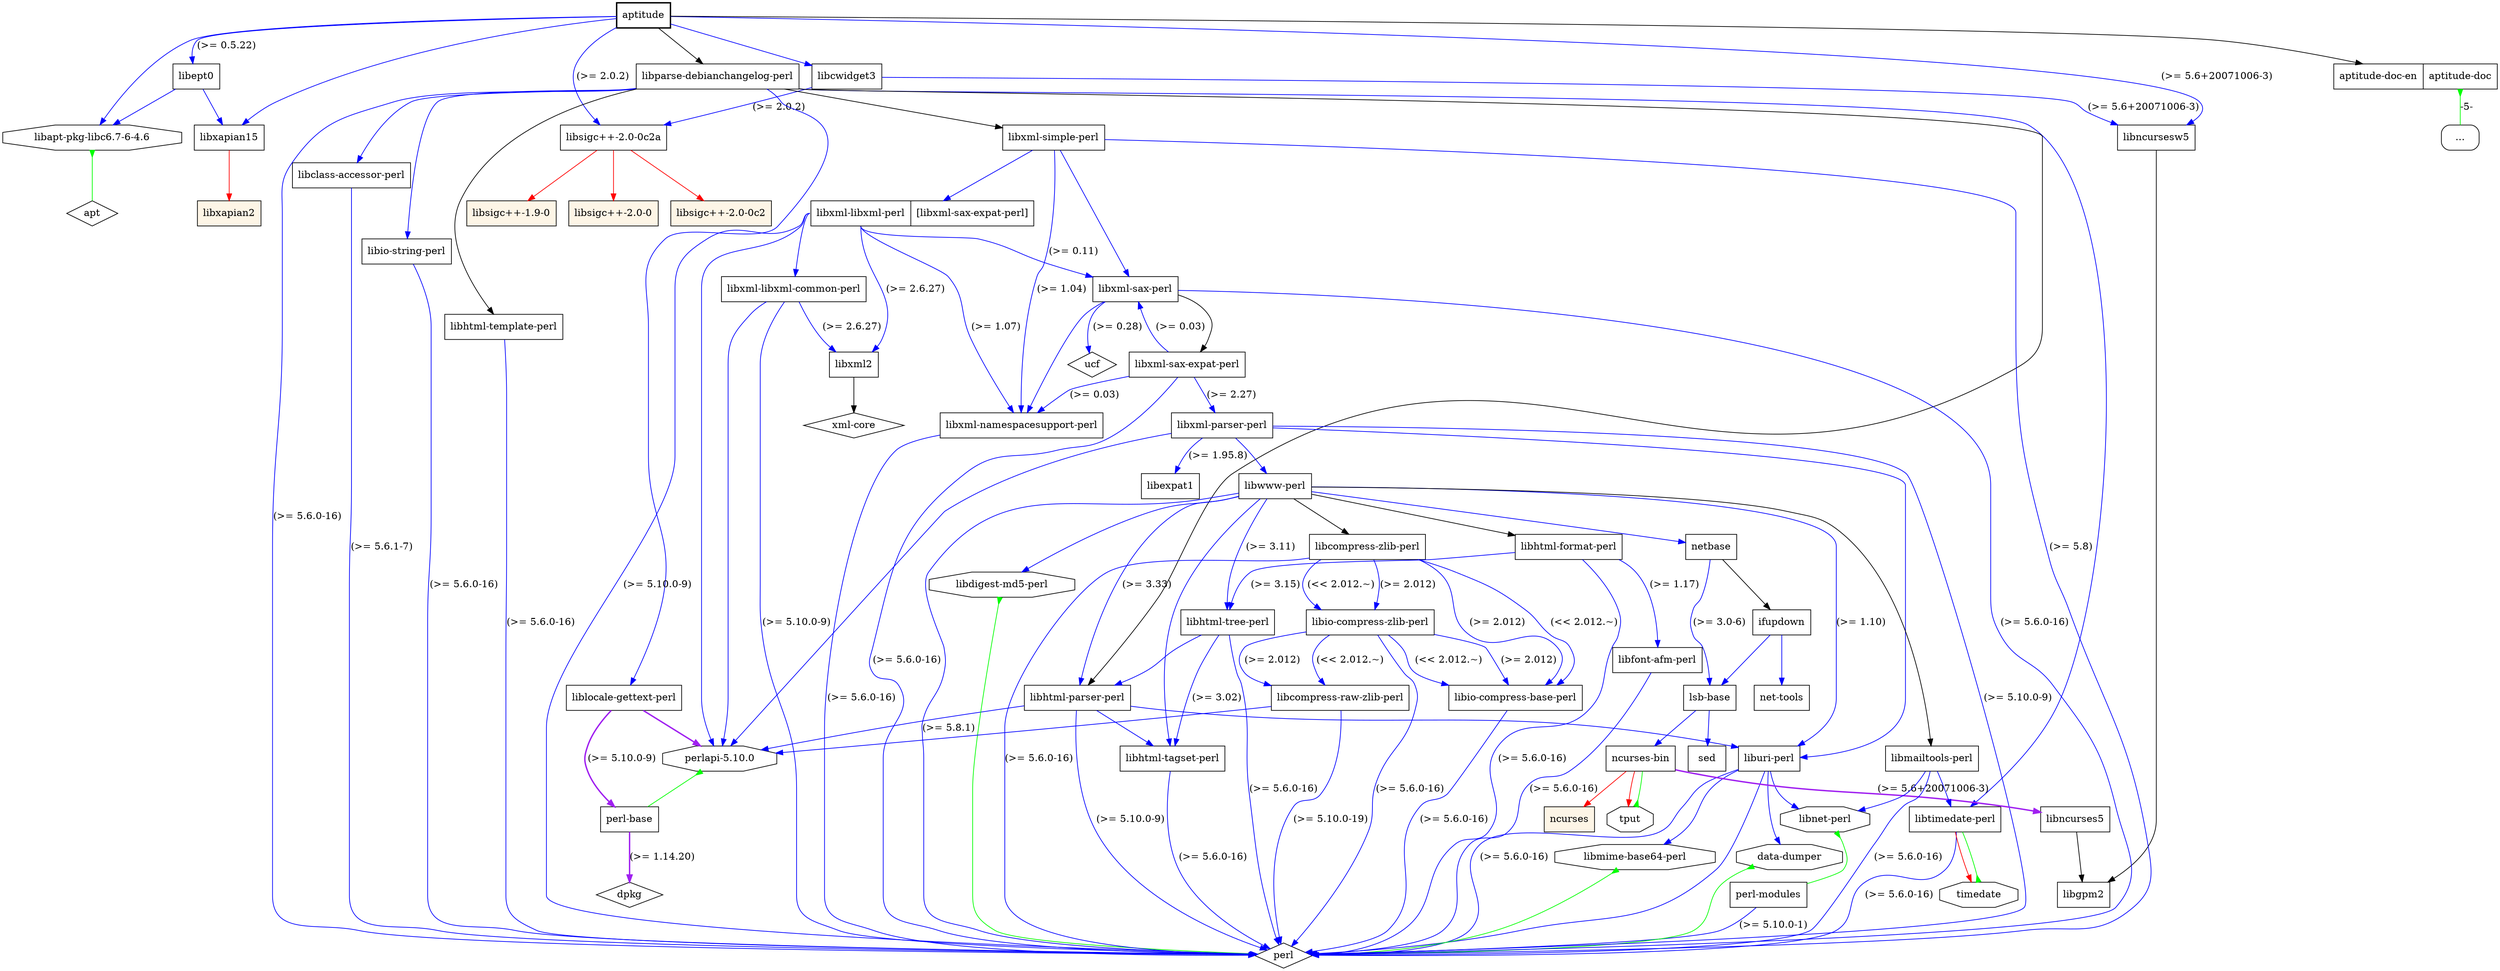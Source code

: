 digraph "aptitude" {
	node [shape=box];
	"aptitude" -> "libapt-pkg-libc6.7-6-4.6" [color=blue];
	"libapt-pkg-libc6.7-6-4.6" -> "apt" [dir=back,arrowtail=inv,color=green];
	"libapt-pkg-libc6.7-6-4.6" [shape=octagon];
	"aptitude" -> "libcwidget3" [color=blue];
	"libcwidget3" -> "libncursesw5" [color=blue,label="(>= 5.6+20071006-3)"];
	"libncursesw5" -> "libgpm2";
	"libcwidget3" -> "libsigc++-2.0-0c2a" [color=blue,label="(>= 2.0.2)"];
	"libsigc++-2.0-0c2a" -> "libsigc++-1.9-0" [color=red];
	"libsigc++-2.0-0c2a" -> "libsigc++-2.0-0" [color=red];
	"libsigc++-2.0-0c2a" -> "libsigc++-2.0-0c2" [color=red];
	"aptitude" -> "libept0" [color=blue,label="(>= 0.5.22)"];
	"libept0" -> "libapt-pkg-libc6.7-6-4.6" [color=blue];
	"libept0" -> "libxapian15" [color=blue];
	"libxapian15" -> "libxapian2" [color=red];
	"aptitude" -> "libncursesw5" [color=blue,label="(>= 5.6+20071006-3)"];
	"aptitude" -> "libsigc++-2.0-0c2a" [color=blue,label="(>= 2.0.2)"];
	"aptitude" -> "libxapian15" [color=blue];
	"aptitude" -> "alt1";
	"alt1":"aptitude-doc" -> "Pr_aptitude-doc" [label="-5-",dir=back,arrowtail=inv,color=green];
	"Pr_aptitude-doc" [label="...",style=rounded];
	"aptitude" -> "libparse-debianchangelog-perl";
	"libparse-debianchangelog-perl" -> "libclass-accessor-perl" [color=blue];
	"libclass-accessor-perl" -> "perl" [color=blue,label="(>= 5.6.1-7)"];
	"libparse-debianchangelog-perl" -> "libio-string-perl" [color=blue];
	"libio-string-perl" -> "perl" [color=blue,label="(>= 5.6.0-16)"];
	"libparse-debianchangelog-perl" -> "liblocale-gettext-perl" [color=blue];
	"liblocale-gettext-perl" -> "perl-base" [color=purple,style=bold,label="(>= 5.10.0-9)"];
	"perl-base" -> "dpkg" [color=purple,style=bold,label="(>= 1.14.20)"];
	"liblocale-gettext-perl" -> "perlapi-5.10.0" [color=purple,style=bold];
	"perlapi-5.10.0" -> "perl-base" [dir=back,arrowtail=inv,color=green];
	"perlapi-5.10.0" [shape=octagon];
	"libparse-debianchangelog-perl" -> "libtimedate-perl" [color=blue];
	"libtimedate-perl" -> "perl" [color=blue,label="(>= 5.6.0-16)"];
	"libtimedate-perl" -> "timedate" [color=red];
	"libparse-debianchangelog-perl" -> "perl" [color=blue,label="(>= 5.6.0-16)"];
	"libparse-debianchangelog-perl" -> "libhtml-parser-perl";
	"libhtml-parser-perl" -> "perl" [color=blue,label="(>= 5.10.0-9)"];
	"libhtml-parser-perl" -> "perlapi-5.10.0" [color=blue];
	"libhtml-parser-perl" -> "libhtml-tagset-perl" [color=blue];
	"libhtml-tagset-perl" -> "perl" [color=blue,label="(>= 5.6.0-16)"];
	"libhtml-parser-perl" -> "liburi-perl" [color=blue];
	"liburi-perl" -> "perl" [color=blue];
	"liburi-perl" -> "perl" [color=blue,label="(>= 5.6.0-16)"];
	"liburi-perl" -> "libmime-base64-perl" [color=blue];
	"libmime-base64-perl" -> "perl" [dir=back,arrowtail=inv,color=green];
	"libmime-base64-perl" [shape=octagon];
	"liburi-perl" -> "libnet-perl" [color=blue];
	"libnet-perl" -> "perl-modules" [dir=back,arrowtail=inv,color=green];
	"perl-modules" -> "perl" [color=blue,label="(>= 5.10.0-1)"];
	"libnet-perl" [shape=octagon];
	"liburi-perl" -> "data-dumper" [color=blue];
	"data-dumper" -> "perl" [dir=back,arrowtail=inv,color=green];
	"data-dumper" [shape=octagon];
	"libparse-debianchangelog-perl" -> "libhtml-template-perl";
	"libhtml-template-perl" -> "perl" [color=blue,label="(>= 5.6.0-16)"];
	"libparse-debianchangelog-perl" -> "libxml-simple-perl";
	"libxml-simple-perl" -> "perl" [color=blue,label="(>= 5.8)"];
	"libxml-simple-perl" -> "libxml-namespacesupport-perl" [color=blue,label="(>= 1.04)"];
	"libxml-namespacesupport-perl" -> "perl" [color=blue,label="(>= 5.6.0-16)"];
	"libxml-simple-perl" -> "libxml-sax-perl" [color=blue];
	"libxml-sax-perl" -> "libxml-namespacesupport-perl" [color=blue];
	"libxml-sax-perl" -> "perl" [color=blue,label="(>= 5.6.0-16)"];
	"libxml-sax-perl" -> "ucf" [color=blue,label="(>= 0.28)"];
	"libxml-sax-perl" -> "libxml-sax-expat-perl";
	"libxml-sax-expat-perl" -> "perl" [color=blue,label="(>= 5.6.0-16)"];
	"libxml-sax-expat-perl" -> "libxml-namespacesupport-perl" [color=blue,label="(>= 0.03)"];
	"libxml-sax-expat-perl" -> "libxml-parser-perl" [color=blue,label="(>= 2.27)"];
	"libxml-parser-perl" -> "perl" [color=blue,label="(>= 5.10.0-9)"];
	"libxml-parser-perl" -> "perlapi-5.10.0" [color=blue];
	"libxml-parser-perl" -> "liburi-perl" [color=blue];
	"libxml-parser-perl" -> "libwww-perl" [color=blue];
	"libwww-perl" -> "perl" [color=blue,label="(>= 5.8.1)"];
	"libwww-perl" -> "libdigest-md5-perl" [color=blue];
	"libdigest-md5-perl" -> "perl" [dir=back,arrowtail=inv,color=green];
	"libdigest-md5-perl" [shape=octagon];
	"libwww-perl" -> "liburi-perl" [color=blue,label="(>= 1.10)"];
	"libwww-perl" -> "libhtml-parser-perl" [color=blue,label="(>= 3.33)"];
	"libwww-perl" -> "libhtml-tree-perl" [color=blue,label="(>= 3.11)"];
	"libhtml-tree-perl" -> "perl" [color=blue,label="(>= 5.6.0-16)"];
	"libhtml-tree-perl" -> "libhtml-parser-perl" [color=blue];
	"libhtml-tree-perl" -> "libhtml-tagset-perl" [color=blue,label="(>= 3.02)"];
	"libwww-perl" -> "libhtml-tagset-perl" [color=blue];
	"libwww-perl" -> "netbase" [color=blue];
	"netbase" -> "lsb-base" [color=blue,label="(>= 3.0-6)"];
	"lsb-base" -> "sed" [color=blue];
	"lsb-base" -> "ncurses-bin" [color=blue];
	"ncurses-bin" -> "libncurses5" [color=purple,style=bold,label="(>= 5.6+20071006-3)"];
	"libncurses5" -> "libgpm2";
	"ncurses-bin" -> "ncurses" [color=red];
	"ncurses-bin" -> "tput" [color=red];
	"netbase" -> "ifupdown";
	"ifupdown" -> "net-tools" [color=blue];
	"ifupdown" -> "lsb-base" [color=blue];
	"libwww-perl" -> "libmailtools-perl";
	"libmailtools-perl" -> "perl" [color=blue,label="(>= 5.6.0-16)"];
	"libmailtools-perl" -> "libnet-perl" [color=blue];
	"libmailtools-perl" -> "libtimedate-perl" [color=blue];
	"libwww-perl" -> "libhtml-format-perl";
	"libhtml-format-perl" -> "perl" [color=blue,label="(>= 5.6.0-16)"];
	"libhtml-format-perl" -> "libhtml-tree-perl" [color=blue,label="(>= 3.15)"];
	"libhtml-format-perl" -> "libfont-afm-perl" [color=blue,label="(>= 1.17)"];
	"libfont-afm-perl" -> "perl" [color=blue,label="(>= 5.6.0-16)"];
	"libwww-perl" -> "libcompress-zlib-perl";
	"libcompress-zlib-perl" -> "perl" [color=blue,label="(>= 5.6.0-16)"];
	"libcompress-zlib-perl" -> "libio-compress-zlib-perl" [color=blue,label="(>= 2.012)"];
	"libio-compress-zlib-perl" -> "perl" [color=blue,label="(>= 5.6.0-16)"];
	"libio-compress-zlib-perl" -> "libcompress-raw-zlib-perl" [color=blue,label="(>= 2.012)"];
	"libcompress-raw-zlib-perl" -> "perl" [color=blue,label="(>= 5.10.0-19)"];
	"libcompress-raw-zlib-perl" -> "perlapi-5.10.0" [color=blue];
	"libio-compress-zlib-perl" -> "libcompress-raw-zlib-perl" [color=blue,label="(<< 2.012.~)"];
	"libio-compress-zlib-perl" -> "libio-compress-base-perl" [color=blue,label="(>= 2.012)"];
	"libio-compress-base-perl" -> "perl" [color=blue,label="(>= 5.6.0-16)"];
	"libio-compress-zlib-perl" -> "libio-compress-base-perl" [color=blue,label="(<< 2.012.~)"];
	"libcompress-zlib-perl" -> "libio-compress-zlib-perl" [color=blue,label="(<< 2.012.~)"];
	"libcompress-zlib-perl" -> "libio-compress-base-perl" [color=blue,label="(>= 2.012)"];
	"libcompress-zlib-perl" -> "libio-compress-base-perl" [color=blue,label="(<< 2.012.~)"];
	"libxml-parser-perl" -> "libexpat1" [color=blue,label="(>= 1.95.8)"];
	"libxml-sax-expat-perl" -> "libxml-sax-perl" [color=blue,label="(>= 0.03)"];
	"libxml-simple-perl" -> "alt2" [color=blue];
	"alt2":"libxml-libxml-perl" -> "perl" [color=blue,label="(>= 5.10.0-9)"];
	"alt2":"libxml-libxml-perl" -> "perlapi-5.10.0" [color=blue];
	"alt2":"libxml-libxml-perl" -> "libxml-libxml-common-perl" [color=blue];
	"libxml-libxml-common-perl" -> "perl" [color=blue,label="(>= 5.10.0-9)"];
	"libxml-libxml-common-perl" -> "perlapi-5.10.0" [color=blue];
	"libxml-libxml-common-perl" -> "libxml2" [color=blue,label="(>= 2.6.27)"];
	"libxml2" -> "xml-core";
	"alt2":"libxml-libxml-perl" -> "libxml-namespacesupport-perl" [color=blue,label="(>= 1.07)"];
	"alt2":"libxml-libxml-perl" -> "libxml-sax-perl" [color=blue,label="(>= 0.11)"];
	"alt2":"libxml-libxml-perl" -> "libxml2" [color=blue,label="(>= 2.6.27)"];
	"aptitude" [style="setlinewidth(2)"]
	"libsigc++-1.9-0" [style=filled,fillcolor=oldlace];
	"libsigc++-2.0-0" [style=filled,fillcolor=oldlace];
	"libsigc++-2.0-0c2" [style=filled,fillcolor=oldlace];
	"libxapian2" [style=filled,fillcolor=oldlace];
	"ncurses" [style=filled,fillcolor=oldlace];
	"timedate" -> "libtimedate-perl" [dir=back,arrowtail=inv,color=green];
	"timedate" [shape=octagon];
	"tput" -> "ncurses-bin" [dir=back,arrowtail=inv,color=green];
	"tput" [shape=octagon];
	alt1 [
		shape = "record"
		label = "<aptitude-doc-en> aptitude-doc-en | <aptitude-doc> aptitude-doc"
	]
	alt2 [
		shape = "record"
		label = "<libxml-libxml-perl> libxml-libxml-perl | <libxml-sax-expat-perl> [libxml-sax-expat-perl]"
	]
	"apt" [shape=diamond];
	"dpkg" [shape=diamond];
	"perl" [shape=diamond];
	"ucf" [shape=diamond];
	"xml-core" [shape=diamond];
}
// Excluded dependencies:
// libc6 libgcc1 libstdc++6 zlib1g
